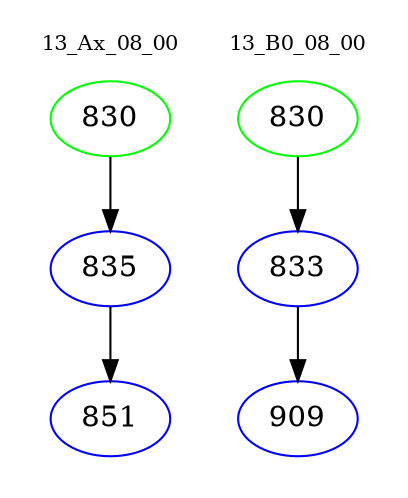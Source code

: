digraph{
subgraph cluster_0 {
color = white
label = "13_Ax_08_00";
fontsize=10;
T0_830 [label="830", color="green"]
T0_830 -> T0_835 [color="black"]
T0_835 [label="835", color="blue"]
T0_835 -> T0_851 [color="black"]
T0_851 [label="851", color="blue"]
}
subgraph cluster_1 {
color = white
label = "13_B0_08_00";
fontsize=10;
T1_830 [label="830", color="green"]
T1_830 -> T1_833 [color="black"]
T1_833 [label="833", color="blue"]
T1_833 -> T1_909 [color="black"]
T1_909 [label="909", color="blue"]
}
}
